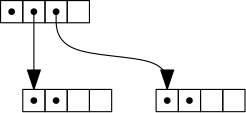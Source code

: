 <?xml version="1.0"?>
<!DOCTYPE ipe SYSTEM "ipe.dtd">
<ipe version="70005" creator="Ipe 7.1.1">
<info created="D:20140206095724" modified="D:20140206095724"/>
<preamble>\usepackage{times,mathptm}
</preamble>
<ipestyle name="ipe6">
<symbol name="mark/circle(sx)" transformations="translations">
<path fill="sym-stroke">
0.6 0 0 0.6 0 0 e
0.4 0 0 0.4 0 0 e
</path>
</symbol>
<symbol name="mark/disk(sx)" transformations="translations">
<path fill="sym-stroke">
0.6 0 0 0.6 0 0 e
</path>
</symbol>
<symbol name="mark/fdisk(sfx)" transformations="translations">
<group>
<path fill="sym-fill">
0.5 0 0 0.5 0 0 e
</path>
<path fill="sym-stroke" fillrule="eofill">
0.6 0 0 0.6 0 0 e
0.4 0 0 0.4 0 0 e
</path>
</group>
</symbol>
<symbol name="mark/box(sx)" transformations="translations">
<path fill="sym-stroke" fillrule="eofill">
-0.6 -0.6 m
0.6 -0.6 l
0.6 0.6 l
-0.6 0.6 l
h
-0.4 -0.4 m
0.4 -0.4 l
0.4 0.4 l
-0.4 0.4 l
h
</path>
</symbol>
<symbol name="mark/square(sx)" transformations="translations">
<path fill="sym-stroke">
-0.6 -0.6 m
0.6 -0.6 l
0.6 0.6 l
-0.6 0.6 l
h
</path>
</symbol>
<symbol name="mark/fsquare(sfx)" transformations="translations">
<group>
<path fill="sym-fill">
-0.5 -0.5 m
0.5 -0.5 l
0.5 0.5 l
-0.5 0.5 l
h
</path>
<path fill="sym-stroke" fillrule="eofill">
-0.6 -0.6 m
0.6 -0.6 l
0.6 0.6 l
-0.6 0.6 l
0 -0.4 m
0.4 -0.4 l
0.4 0.4 l
-0.4 0.4 l
h
</path>
</group>
</symbol>
<symbol name="mark/cross(sx)" transformations="translations">
<group>
<path fill="sym-stroke">
-0.43 -0.57 m
0.57 0.43 l
0.43 0.57 l
-0.57 -0.43 l
h
</path>
<path fill="sym-stroke">
-0.43 0.57 m
0.57 -0.43 l
0.43 -0.57 l
-0.57 0.43 l
h
</path>
</group>
</symbol>
<pen name="heavier" value="0.8"/>
<pen name="fat" value="1.2"/>
<pen name="ultrafat" value="2"/>
<symbolsize name="large" value="5"/>
<symbolsize name="small" value="2"/>
<symbolsize name="tiny" value="1.1"/>
<arrowsize name="large" value="10"/>
<arrowsize name="small" value="5"/>
<arrowsize name="tiny" value="3"/>
<color name="red" value="1 0 0"/>
<color name="green" value="0 1 0"/>
<color name="blue" value="0 0 1"/>
<color name="yellow" value="1 1 0"/>
<color name="gray1" value="0.125"/>
<color name="gray2" value="0.25"/>
<color name="gray3" value="0.375"/>
<color name="gray4" value="0.5"/>
<color name="gray5" value="0.625"/>
<color name="gray6" value="0.75"/>
<color name="gray7" value="0.875"/>
<dashstyle name="dashed" value="[4] 0"/>
<dashstyle name="dotted" value="[1 3] 0"/>
<dashstyle name="dash dotted" value="[4 2 1 2] 0"/>
<dashstyle name="dash dot dotted" value="[4 2 1 2 1 2] 0"/>
<textsize name="large" value="\large"/>
<textsize name="Large" value="\Large"/>
<textsize name="LARGE" value="\LARGE"/>
<textsize name="huge" value="\huge"/>
<textsize name="Huge" value="\Huge"/>
<textsize name="small" value="\small"/>
<textsize name="footnote" value="\footnotesize"/>
<textsize name="tiny" value="\tiny"/>
<textstyle name="center" begin="\begin{center}" end="\end{center}"/>
<textstyle name="itemize" begin="\begin{itemize}" end="\end{itemize}"/>
<textstyle name="item" begin="\begin{itemize}\item{}" end="\end{itemize}"/>
</ipestyle>
<page>
<layer name="alpha"/>
<view layers="alpha" active="alpha"/>
<path layer="alpha" matrix="1 0 0 1 155.847 55.5141" stroke="black" pen="0.4">
-120 48 m
-112 48 l
-112 40 l
-120 40 l
h
</path>
<path matrix="1 0 0 1 155.847 55.5141" stroke="black" pen="0.4">
-112 48 m
-104 48 l
-104 40 l
-112 40 l
h
</path>
<path matrix="1 0 0 1 155.847 55.5141" stroke="black" pen="0.4">
-104 48 m
-96 48 l
-96 40 l
-104 40 l
h
</path>
<path matrix="1 0 0 1 155.847 55.5141" stroke="black" pen="0.4">
-96 48 m
-88 48 l
-88 40 l
-96 40 l
h
</path>
<path matrix="1 0 0 1 155.847 55.5141" stroke="black" pen="0.4">
-128 80 m
-120 80 l
-120 72 l
-128 72 l
h
</path>
<path matrix="1 0 0 1 155.847 55.5141" stroke="black" pen="0.4">
-120 80 m
-112 80 l
-112 72 l
-120 72 l
h
</path>
<path matrix="1 0 0 1 155.847 55.5141" stroke="black" pen="0.4">
-112 80 m
-104 80 l
-104 72 l
-112 72 l
h
</path>
<path matrix="1 0 0 1 155.847 55.5141" stroke="black" pen="0.4">
-104 80 m
-96 80 l
-96 72 l
-104 72 l
h
</path>
<use matrix="1 0 0 1 155.847 55.5141" name="mark/disk(sx)" pos="-116 44" size="2" stroke="black"/>
<use matrix="1 0 0 1 155.847 55.5141" name="mark/disk(sx)" pos="-108 44" size="2" stroke="black"/>
<use matrix="1 0 0 1 155.847 55.5141" name="mark/disk(sx)" pos="-124 76" size="2" stroke="black"/>
<use matrix="1 0 0 1 155.847 55.5141" name="mark/disk(sx)" pos="-116 76" size="2" stroke="black"/>
<path matrix="1 0 0 1 155.847 55.5141" stroke="black" pen="0.4" arrow="normal/7">
-116 76 m
-116 48 l
</path>
<path matrix="1 0 0 1 155.847 55.5141" stroke="black" pen="0.4">
-72 48 m
-64 48 l
-64 40 l
-72 40 l
h
</path>
<path matrix="1 0 0 1 155.847 55.5141" stroke="black" pen="0.4">
-64 48 m
-56 48 l
-56 40 l
-64 40 l
h
</path>
<path matrix="1 0 0 1 155.847 55.5141" stroke="black" pen="0.4">
-56 48 m
-48 48 l
-48 40 l
-56 40 l
h
</path>
<path matrix="1 0 0 1 155.847 55.5141" stroke="black" pen="0.4">
-48 48 m
-40 48 l
-40 40 l
-48 40 l
h
</path>
<use matrix="1 0 0 1 155.847 55.5141" name="mark/disk(sx)" pos="-68 44" size="2" stroke="black"/>
<use matrix="1 0 0 1 155.847 55.5141" name="mark/disk(sx)" pos="-60 44" size="2" stroke="black"/>
<use matrix="1 0 0 1 155.847 55.5141" name="mark/disk(sx)" pos="-108 76" size="2" stroke="black"/>
<path matrix="1 0 0 1 155.847 55.5141" stroke="black" pen="0.4" arrow="normal/7">
-108 76 m
-108 60
-68 60
-68 48 s
</path>
</page>
</ipe>

